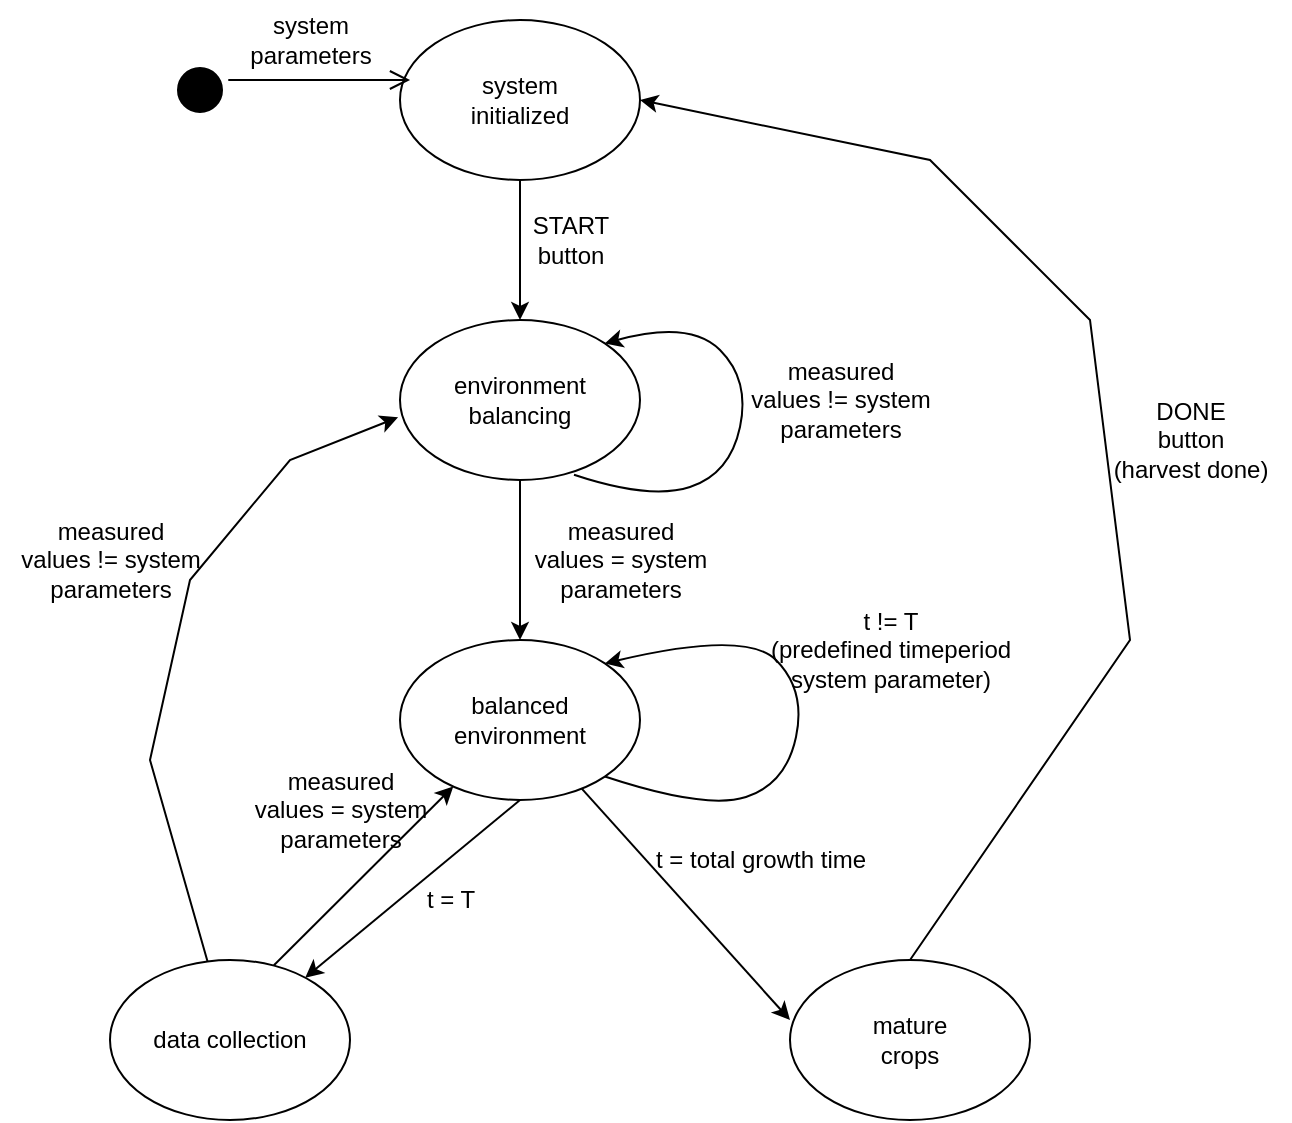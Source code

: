 <mxfile version="20.5.0" type="device"><diagram id="O_7BPprID40uRvnrM9cX" name="Page-1"><mxGraphModel dx="782" dy="440" grid="1" gridSize="10" guides="1" tooltips="1" connect="1" arrows="1" fold="1" page="1" pageScale="1" pageWidth="850" pageHeight="1100" math="0" shadow="0"><root><mxCell id="0"/><mxCell id="1" parent="0"/><mxCell id="NKwKM8SizdkGn_-tHZZ5-1" value="system&lt;br&gt;initialized" style="ellipse;whiteSpace=wrap;html=1;" vertex="1" parent="1"><mxGeometry x="305" y="70" width="120" height="80" as="geometry"/></mxCell><mxCell id="NKwKM8SizdkGn_-tHZZ5-2" value="environment&lt;br&gt;balancing" style="ellipse;whiteSpace=wrap;html=1;" vertex="1" parent="1"><mxGeometry x="305" y="220" width="120" height="80" as="geometry"/></mxCell><mxCell id="NKwKM8SizdkGn_-tHZZ5-3" value="balanced&lt;br&gt;environment" style="ellipse;whiteSpace=wrap;html=1;" vertex="1" parent="1"><mxGeometry x="305" y="380" width="120" height="80" as="geometry"/></mxCell><mxCell id="NKwKM8SizdkGn_-tHZZ5-4" value="data collection" style="ellipse;whiteSpace=wrap;html=1;" vertex="1" parent="1"><mxGeometry x="160" y="540" width="120" height="80" as="geometry"/></mxCell><mxCell id="NKwKM8SizdkGn_-tHZZ5-5" value="mature&lt;br&gt;crops" style="ellipse;whiteSpace=wrap;html=1;" vertex="1" parent="1"><mxGeometry x="500" y="540" width="120" height="80" as="geometry"/></mxCell><mxCell id="NKwKM8SizdkGn_-tHZZ5-6" value="" style="endArrow=classic;html=1;rounded=0;exitX=0.5;exitY=1;exitDx=0;exitDy=0;entryX=0.5;entryY=0;entryDx=0;entryDy=0;" edge="1" parent="1" source="NKwKM8SizdkGn_-tHZZ5-1" target="NKwKM8SizdkGn_-tHZZ5-2"><mxGeometry width="50" height="50" relative="1" as="geometry"><mxPoint x="380" y="190" as="sourcePoint"/><mxPoint x="430" y="140" as="targetPoint"/></mxGeometry></mxCell><mxCell id="NKwKM8SizdkGn_-tHZZ5-7" value="" style="endArrow=classic;html=1;rounded=0;exitX=0.5;exitY=1;exitDx=0;exitDy=0;entryX=0.5;entryY=0;entryDx=0;entryDy=0;" edge="1" parent="1" source="NKwKM8SizdkGn_-tHZZ5-2" target="NKwKM8SizdkGn_-tHZZ5-3"><mxGeometry width="50" height="50" relative="1" as="geometry"><mxPoint x="380" y="390" as="sourcePoint"/><mxPoint x="430" y="340" as="targetPoint"/></mxGeometry></mxCell><mxCell id="NKwKM8SizdkGn_-tHZZ5-8" value="" style="endArrow=classic;html=1;rounded=0;exitX=0.5;exitY=1;exitDx=0;exitDy=0;" edge="1" parent="1" source="NKwKM8SizdkGn_-tHZZ5-3" target="NKwKM8SizdkGn_-tHZZ5-4"><mxGeometry width="50" height="50" relative="1" as="geometry"><mxPoint x="380" y="460" as="sourcePoint"/><mxPoint x="430" y="410" as="targetPoint"/></mxGeometry></mxCell><mxCell id="NKwKM8SizdkGn_-tHZZ5-9" value="" style="endArrow=classic;html=1;rounded=0;entryX=0;entryY=0.375;entryDx=0;entryDy=0;entryPerimeter=0;" edge="1" parent="1" source="NKwKM8SizdkGn_-tHZZ5-3" target="NKwKM8SizdkGn_-tHZZ5-5"><mxGeometry width="50" height="50" relative="1" as="geometry"><mxPoint x="380" y="460" as="sourcePoint"/><mxPoint x="430" y="410" as="targetPoint"/></mxGeometry></mxCell><mxCell id="NKwKM8SizdkGn_-tHZZ5-11" value="" style="endArrow=classic;html=1;rounded=0;entryX=-0.008;entryY=0.608;entryDx=0;entryDy=0;entryPerimeter=0;" edge="1" parent="1" source="NKwKM8SizdkGn_-tHZZ5-4" target="NKwKM8SizdkGn_-tHZZ5-2"><mxGeometry width="50" height="50" relative="1" as="geometry"><mxPoint x="380" y="310" as="sourcePoint"/><mxPoint x="430" y="260" as="targetPoint"/><Array as="points"><mxPoint x="180" y="440"/><mxPoint x="200" y="350"/><mxPoint x="250" y="290"/></Array></mxGeometry></mxCell><mxCell id="NKwKM8SizdkGn_-tHZZ5-12" value="" style="endArrow=classic;html=1;rounded=0;exitX=0.5;exitY=0;exitDx=0;exitDy=0;entryX=1;entryY=0.5;entryDx=0;entryDy=0;" edge="1" parent="1" source="NKwKM8SizdkGn_-tHZZ5-5" target="NKwKM8SizdkGn_-tHZZ5-1"><mxGeometry width="50" height="50" relative="1" as="geometry"><mxPoint x="380" y="310" as="sourcePoint"/><mxPoint x="430" y="260" as="targetPoint"/><Array as="points"><mxPoint x="670" y="380"/><mxPoint x="650" y="220"/><mxPoint x="570" y="140"/></Array></mxGeometry></mxCell><mxCell id="NKwKM8SizdkGn_-tHZZ5-13" value="" style="endArrow=classic;html=1;rounded=0;exitX=0.683;exitY=0.033;exitDx=0;exitDy=0;exitPerimeter=0;" edge="1" parent="1" source="NKwKM8SizdkGn_-tHZZ5-4" target="NKwKM8SizdkGn_-tHZZ5-3"><mxGeometry width="50" height="50" relative="1" as="geometry"><mxPoint x="380" y="510" as="sourcePoint"/><mxPoint x="430" y="460" as="targetPoint"/></mxGeometry></mxCell><mxCell id="NKwKM8SizdkGn_-tHZZ5-14" value="" style="curved=1;endArrow=classic;html=1;rounded=0;entryX=1;entryY=0;entryDx=0;entryDy=0;exitX=0.725;exitY=0.967;exitDx=0;exitDy=0;exitPerimeter=0;" edge="1" parent="1" source="NKwKM8SizdkGn_-tHZZ5-2" target="NKwKM8SizdkGn_-tHZZ5-2"><mxGeometry width="50" height="50" relative="1" as="geometry"><mxPoint x="380" y="310" as="sourcePoint"/><mxPoint x="430" y="260" as="targetPoint"/><Array as="points"><mxPoint x="430" y="310"/><mxPoint x="470" y="297"/><mxPoint x="480" y="250"/><mxPoint x="450" y="220"/></Array></mxGeometry></mxCell><mxCell id="NKwKM8SizdkGn_-tHZZ5-15" value="" style="curved=1;endArrow=classic;html=1;rounded=0;entryX=1;entryY=0;entryDx=0;entryDy=0;exitX=1;exitY=1;exitDx=0;exitDy=0;" edge="1" parent="1" source="NKwKM8SizdkGn_-tHZZ5-3" target="NKwKM8SizdkGn_-tHZZ5-3"><mxGeometry width="50" height="50" relative="1" as="geometry"><mxPoint x="420" y="452.36" as="sourcePoint"/><mxPoint x="435.426" y="386.716" as="targetPoint"/><Array as="points"><mxPoint x="458" y="465"/><mxPoint x="498" y="452"/><mxPoint x="508" y="405"/><mxPoint x="478" y="375"/></Array></mxGeometry></mxCell><mxCell id="NKwKM8SizdkGn_-tHZZ5-18" value="" style="ellipse;html=1;shape=startState;fillColor=#000000;strokeColor=#000000;" vertex="1" parent="1"><mxGeometry x="190" y="90" width="30" height="30" as="geometry"/></mxCell><mxCell id="NKwKM8SizdkGn_-tHZZ5-19" value="" style="edgeStyle=orthogonalEdgeStyle;html=1;verticalAlign=bottom;endArrow=open;endSize=8;strokeColor=#000000;rounded=0;fillColor=#000000;entryX=0.042;entryY=0.375;entryDx=0;entryDy=0;entryPerimeter=0;" edge="1" source="NKwKM8SizdkGn_-tHZZ5-18" parent="1" target="NKwKM8SizdkGn_-tHZZ5-1"><mxGeometry relative="1" as="geometry"><mxPoint x="205" y="180" as="targetPoint"/><Array as="points"><mxPoint x="240" y="100"/><mxPoint x="240" y="100"/></Array></mxGeometry></mxCell><mxCell id="NKwKM8SizdkGn_-tHZZ5-20" value="system&lt;br&gt;parameters" style="text;html=1;align=center;verticalAlign=middle;resizable=0;points=[];autosize=1;strokeColor=none;fillColor=none;" vertex="1" parent="1"><mxGeometry x="220" y="60" width="80" height="40" as="geometry"/></mxCell><mxCell id="NKwKM8SizdkGn_-tHZZ5-21" value="START &lt;br&gt;button" style="text;html=1;align=center;verticalAlign=middle;resizable=0;points=[];autosize=1;strokeColor=none;fillColor=none;" vertex="1" parent="1"><mxGeometry x="360" y="160" width="60" height="40" as="geometry"/></mxCell><mxCell id="NKwKM8SizdkGn_-tHZZ5-22" value="measured&lt;br&gt;values != system&lt;br&gt;parameters" style="text;html=1;align=center;verticalAlign=middle;resizable=0;points=[];autosize=1;strokeColor=none;fillColor=none;" vertex="1" parent="1"><mxGeometry x="470" y="230" width="110" height="60" as="geometry"/></mxCell><mxCell id="NKwKM8SizdkGn_-tHZZ5-23" value="measured&lt;br&gt;values = system&lt;br&gt;parameters" style="text;html=1;align=center;verticalAlign=middle;resizable=0;points=[];autosize=1;strokeColor=none;fillColor=none;" vertex="1" parent="1"><mxGeometry x="360" y="310" width="110" height="60" as="geometry"/></mxCell><mxCell id="NKwKM8SizdkGn_-tHZZ5-24" value="t != T &lt;br&gt;(predefined timeperiod&lt;br&gt;system parameter)" style="text;html=1;align=center;verticalAlign=middle;resizable=0;points=[];autosize=1;strokeColor=none;fillColor=none;" vertex="1" parent="1"><mxGeometry x="480" y="355" width="140" height="60" as="geometry"/></mxCell><mxCell id="NKwKM8SizdkGn_-tHZZ5-25" value="t = T" style="text;html=1;align=center;verticalAlign=middle;resizable=0;points=[];autosize=1;strokeColor=none;fillColor=none;" vertex="1" parent="1"><mxGeometry x="305" y="495" width="50" height="30" as="geometry"/></mxCell><mxCell id="NKwKM8SizdkGn_-tHZZ5-26" value="measured&lt;br&gt;values = system&lt;br&gt;parameters" style="text;html=1;align=center;verticalAlign=middle;resizable=0;points=[];autosize=1;strokeColor=none;fillColor=none;" vertex="1" parent="1"><mxGeometry x="220" y="435" width="110" height="60" as="geometry"/></mxCell><mxCell id="NKwKM8SizdkGn_-tHZZ5-27" value="measured&lt;br&gt;values != system&lt;br&gt;parameters" style="text;html=1;align=center;verticalAlign=middle;resizable=0;points=[];autosize=1;strokeColor=none;fillColor=none;" vertex="1" parent="1"><mxGeometry x="105" y="310" width="110" height="60" as="geometry"/></mxCell><mxCell id="NKwKM8SizdkGn_-tHZZ5-28" value="t = total growth time" style="text;html=1;align=center;verticalAlign=middle;resizable=0;points=[];autosize=1;strokeColor=none;fillColor=none;" vertex="1" parent="1"><mxGeometry x="420" y="475" width="130" height="30" as="geometry"/></mxCell><mxCell id="NKwKM8SizdkGn_-tHZZ5-29" value="DONE &lt;br&gt;button&lt;br&gt;(harvest done)" style="text;html=1;align=center;verticalAlign=middle;resizable=0;points=[];autosize=1;strokeColor=none;fillColor=none;" vertex="1" parent="1"><mxGeometry x="650" y="250" width="100" height="60" as="geometry"/></mxCell></root></mxGraphModel></diagram></mxfile>